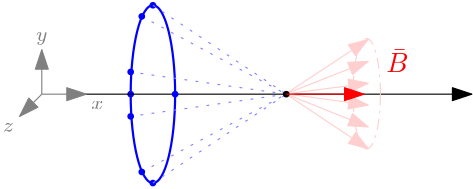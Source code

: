 <?xml version="1.0"?>
<!DOCTYPE ipe SYSTEM "ipe.dtd">
<ipe version="70218" creator="Ipe 7.2.28">
<info created="D:20241112203931" modified="D:20241203163317"/>
<ipestyle name="basic">
<symbol name="arrow/arc(spx)">
<path stroke="sym-stroke" fill="sym-stroke" pen="sym-pen">
0 0 m
-1 0.333 l
-1 -0.333 l
h
</path>
</symbol>
<symbol name="arrow/farc(spx)">
<path stroke="sym-stroke" fill="white" pen="sym-pen">
0 0 m
-1 0.333 l
-1 -0.333 l
h
</path>
</symbol>
<symbol name="arrow/ptarc(spx)">
<path stroke="sym-stroke" fill="sym-stroke" pen="sym-pen">
0 0 m
-1 0.333 l
-0.8 0 l
-1 -0.333 l
h
</path>
</symbol>
<symbol name="arrow/fptarc(spx)">
<path stroke="sym-stroke" fill="white" pen="sym-pen">
0 0 m
-1 0.333 l
-0.8 0 l
-1 -0.333 l
h
</path>
</symbol>
<symbol name="mark/circle(sx)" transformations="translations">
<path fill="sym-stroke">
0.6 0 0 0.6 0 0 e
0.4 0 0 0.4 0 0 e
</path>
</symbol>
<symbol name="mark/disk(sx)" transformations="translations">
<path fill="sym-stroke">
0.6 0 0 0.6 0 0 e
</path>
</symbol>
<symbol name="mark/fdisk(sfx)" transformations="translations">
<group>
<path fill="sym-fill">
0.5 0 0 0.5 0 0 e
</path>
<path fill="sym-stroke" fillrule="eofill">
0.6 0 0 0.6 0 0 e
0.4 0 0 0.4 0 0 e
</path>
</group>
</symbol>
<symbol name="mark/box(sx)" transformations="translations">
<path fill="sym-stroke" fillrule="eofill">
-0.6 -0.6 m
0.6 -0.6 l
0.6 0.6 l
-0.6 0.6 l
h
-0.4 -0.4 m
0.4 -0.4 l
0.4 0.4 l
-0.4 0.4 l
h
</path>
</symbol>
<symbol name="mark/square(sx)" transformations="translations">
<path fill="sym-stroke">
-0.6 -0.6 m
0.6 -0.6 l
0.6 0.6 l
-0.6 0.6 l
h
</path>
</symbol>
<symbol name="mark/fsquare(sfx)" transformations="translations">
<group>
<path fill="sym-fill">
-0.5 -0.5 m
0.5 -0.5 l
0.5 0.5 l
-0.5 0.5 l
h
</path>
<path fill="sym-stroke" fillrule="eofill">
-0.6 -0.6 m
0.6 -0.6 l
0.6 0.6 l
-0.6 0.6 l
h
-0.4 -0.4 m
0.4 -0.4 l
0.4 0.4 l
-0.4 0.4 l
h
</path>
</group>
</symbol>
<symbol name="mark/cross(sx)" transformations="translations">
<group>
<path fill="sym-stroke">
-0.43 -0.57 m
0.57 0.43 l
0.43 0.57 l
-0.57 -0.43 l
h
</path>
<path fill="sym-stroke">
-0.43 0.57 m
0.57 -0.43 l
0.43 -0.57 l
-0.57 0.43 l
h
</path>
</group>
</symbol>
<symbol name="arrow/fnormal(spx)">
<path stroke="sym-stroke" fill="white" pen="sym-pen">
0 0 m
-1 0.333 l
-1 -0.333 l
h
</path>
</symbol>
<symbol name="arrow/pointed(spx)">
<path stroke="sym-stroke" fill="sym-stroke" pen="sym-pen">
0 0 m
-1 0.333 l
-0.8 0 l
-1 -0.333 l
h
</path>
</symbol>
<symbol name="arrow/fpointed(spx)">
<path stroke="sym-stroke" fill="white" pen="sym-pen">
0 0 m
-1 0.333 l
-0.8 0 l
-1 -0.333 l
h
</path>
</symbol>
<symbol name="arrow/linear(spx)">
<path stroke="sym-stroke" pen="sym-pen">
-1 0.333 m
0 0 l
-1 -0.333 l
</path>
</symbol>
<symbol name="arrow/fdouble(spx)">
<path stroke="sym-stroke" fill="white" pen="sym-pen">
0 0 m
-1 0.333 l
-1 -0.333 l
h
-1 0 m
-2 0.333 l
-2 -0.333 l
h
</path>
</symbol>
<symbol name="arrow/double(spx)">
<path stroke="sym-stroke" fill="sym-stroke" pen="sym-pen">
0 0 m
-1 0.333 l
-1 -0.333 l
h
-1 0 m
-2 0.333 l
-2 -0.333 l
h
</path>
</symbol>
<symbol name="arrow/mid-normal(spx)">
<path stroke="sym-stroke" fill="sym-stroke" pen="sym-pen">
0.5 0 m
-0.5 0.333 l
-0.5 -0.333 l
h
</path>
</symbol>
<symbol name="arrow/mid-fnormal(spx)">
<path stroke="sym-stroke" fill="white" pen="sym-pen">
0.5 0 m
-0.5 0.333 l
-0.5 -0.333 l
h
</path>
</symbol>
<symbol name="arrow/mid-pointed(spx)">
<path stroke="sym-stroke" fill="sym-stroke" pen="sym-pen">
0.5 0 m
-0.5 0.333 l
-0.3 0 l
-0.5 -0.333 l
h
</path>
</symbol>
<symbol name="arrow/mid-fpointed(spx)">
<path stroke="sym-stroke" fill="white" pen="sym-pen">
0.5 0 m
-0.5 0.333 l
-0.3 0 l
-0.5 -0.333 l
h
</path>
</symbol>
<symbol name="arrow/mid-double(spx)">
<path stroke="sym-stroke" fill="sym-stroke" pen="sym-pen">
1 0 m
0 0.333 l
0 -0.333 l
h
0 0 m
-1 0.333 l
-1 -0.333 l
h
</path>
</symbol>
<symbol name="arrow/mid-fdouble(spx)">
<path stroke="sym-stroke" fill="white" pen="sym-pen">
1 0 m
0 0.333 l
0 -0.333 l
h
0 0 m
-1 0.333 l
-1 -0.333 l
h
</path>
</symbol>
<anglesize name="22.5 deg" value="22.5"/>
<anglesize name="30 deg" value="30"/>
<anglesize name="45 deg" value="45"/>
<anglesize name="60 deg" value="60"/>
<anglesize name="90 deg" value="90"/>
<arrowsize name="large" value="10"/>
<arrowsize name="small" value="5"/>
<arrowsize name="tiny" value="3"/>
<color name="blue" value="0 0 1"/>
<color name="brown" value="0.647 0.165 0.165"/>
<color name="darkblue" value="0 0 0.545"/>
<color name="darkcyan" value="0 0.545 0.545"/>
<color name="darkgray" value="0.663"/>
<color name="darkgreen" value="0 0.392 0"/>
<color name="darkmagenta" value="0.545 0 0.545"/>
<color name="darkorange" value="1 0.549 0"/>
<color name="darkred" value="0.545 0 0"/>
<color name="gold" value="1 0.843 0"/>
<color name="gray" value="0.745"/>
<color name="green" value="0 1 0"/>
<color name="lightblue" value="0.678 0.847 0.902"/>
<color name="lightcyan" value="0.878 1 1"/>
<color name="lightgray" value="0.827"/>
<color name="lightgreen" value="0.565 0.933 0.565"/>
<color name="lightyellow" value="1 1 0.878"/>
<color name="navy" value="0 0 0.502"/>
<color name="orange" value="1 0.647 0"/>
<color name="pink" value="1 0.753 0.796"/>
<color name="purple" value="0.627 0.125 0.941"/>
<color name="red" value="1 0 0"/>
<color name="seagreen" value="0.18 0.545 0.341"/>
<color name="turquoise" value="0.251 0.878 0.816"/>
<color name="violet" value="0.933 0.51 0.933"/>
<color name="yellow" value="1 1 0"/>
<dashstyle name="dash dot dotted" value="[4 2 1 2 1 2] 0"/>
<dashstyle name="dash dotted" value="[4 2 1 2] 0"/>
<dashstyle name="dashed" value="[4] 0"/>
<dashstyle name="dotted" value="[1 3] 0"/>
<gridsize name="10 pts (~3.5 mm)" value="10"/>
<gridsize name="14 pts (~5 mm)" value="14"/>
<gridsize name="16 pts (~6 mm)" value="16"/>
<gridsize name="20 pts (~7 mm)" value="20"/>
<gridsize name="28 pts (~10 mm)" value="28"/>
<gridsize name="32 pts (~12 mm)" value="32"/>
<gridsize name="4 pts" value="4"/>
<gridsize name="56 pts (~20 mm)" value="56"/>
<gridsize name="8 pts (~3 mm)" value="8"/>
<opacity name="10%" value="0.1"/>
<opacity name="30%" value="0.3"/>
<opacity name="50%" value="0.5"/>
<opacity name="75%" value="0.75"/>
<pen name="fat" value="1.2"/>
<pen name="heavier" value="0.8"/>
<pen name="ultrafat" value="2"/>
<symbolsize name="large" value="5"/>
<symbolsize name="small" value="2"/>
<symbolsize name="tiny" value="1.1"/>
<textsize name="Huge" value="\Huge"/>
<textsize name="LARGE" value="\LARGE"/>
<textsize name="Large" value="\Large"/>
<textsize name="footnote" value="\footnotesize"/>
<textsize name="huge" value="\huge"/>
<textsize name="large" value="\large"/>
<textsize name="script" value="\scriptsize"/>
<textsize name="small" value="\small"/>
<textsize name="tiny" value="\tiny"/>
<textstyle name="center" begin="\begin{center}" end="\end{center}"/>
<textstyle name="item" begin="\begin{itemize}\item{}" end="\end{itemize}"/>
<textstyle name="itemize" begin="\begin{itemize}" end="\end{itemize}"/>
<tiling name="falling" angle="-60" step="4" width="1"/>
<tiling name="rising" angle="30" step="4" width="1"/>
</ipestyle>
<page>
<layer name="alpha"/>
<view layers="alpha" active="alpha"/>
<use layer="alpha" matrix="1 0 0 1 8 16" name="mark/disk(sx)" pos="280 656" size="small" stroke="0 0 1"/>
<path matrix="2.67061 0 0 2.67061 -379.677 -1122.65" stroke="black" arrow="normal/normal">
256 672 m
296 672 l
</path>
<path matrix="0.5 0 0 2 176 -672" stroke="0 0 1" pen="heavier">
16 0 0 16 240 672 e
</path>
<path matrix="0.680818 0 0 0.680818 129.311 214.491" stroke="black">
208 672 m
256 672 l
</path>
<path matrix="1 0 0 1 -96 0" stroke="0.502" arrow="normal/normal" rarrow="normal/normal">
368 672 m
352 672 l
352 688 l
</path>
<path matrix="1 0 0 1 8 0" stroke="0.502" arrow="normal/normal">
248 672 m
240 664 l
</path>
<text matrix="1 0 0 1 -96 0" transformations="translations" pos="340 660" stroke="0.502" type="label" width="4.092" height="3.003" depth="0" halign="center" valign="center" size="script" style="math">z</text>
<text matrix="1 0 0 1 -64 8" transformations="translations" pos="340 660" stroke="0.502" type="label" width="4.518" height="3.003" depth="0" halign="center" valign="center" size="script" style="math">x</text>
<text matrix="1 0 0 1 -84 32" transformations="translations" pos="340 660" stroke="0.502" type="label" width="4.291" height="3.009" depth="1.35" halign="center" valign="center" size="script" style="math">y</text>
<use matrix="1 0 0 1 16 48" name="mark/disk(sx)" pos="280 656" size="small" stroke="0 0 1"/>
<path matrix="1 0 0 1 16 48" stroke="0.502 0.502 1" dash="dotted">
280 656 m
328 624 l
</path>
<path matrix="0.618424 0 0 0.618424 170.668 266.429" stroke="1 0.808 0.808" arrow="normal/normal">
280 656 m
328 624 l
</path>
<use matrix="1 0 0 1 24 16" name="mark/disk(sx)" pos="280 656" size="small" stroke="0 0 1"/>
<use matrix="1 0 0 1 16 -16" name="mark/disk(sx)" pos="280 656" size="small" stroke="0 0 1"/>
<path stroke="0.502 0.502 1" dash="dotted">
296 640 m
344 672 l
</path>
<path stroke="0.502 0.502 1" dash="dotted">
344 672 m
288 664 l
</path>
<path stroke="0.502 0.502 1" dash="dotted">
344 672 m
288 680 l
</path>
<path stroke="0.502 0.502 1" dash="dotted">
292 700 m
344 672 l
</path>
<path stroke="0.502 0.502 1" dash="dotted">
292 644 m
344 672 l
</path>
<use name="mark/disk(sx)" pos="292 700" size="small" stroke="0 0 1"/>
<use name="mark/disk(sx)" pos="288 680" size="small" stroke="0 0 1"/>
<use name="mark/disk(sx)" pos="288 664" size="small" stroke="0 0 1"/>
<use name="mark/disk(sx)" pos="292 644" size="small" stroke="0 0 1"/>
<path matrix="0.618424 0 0 -0.611344 170.668 1073.16" stroke="1 0.808 0.808" arrow="normal/normal">
280 656 m
328 624 l
</path>
<path matrix="0.618424 0 0 -0.365351 170.668 911.789" stroke="1 0.808 0.808" arrow="normal/normal">
280 656 m
328 624 l
</path>
<path matrix="0.618424 0 0 0.37247 170.668 427.775" stroke="1 0.808 0.808" arrow="normal/normal">
280 656 m
328 624 l
</path>
<path matrix="0.618424 0 0 0.12652 170.668 589.118" stroke="1 0.808 0.808" arrow="normal/normal">
280 656 m
328 624 l
</path>
<path matrix="0.618424 0 0 -0.119349 170.668 750.412" stroke="1 0.808 0.808" arrow="normal/normal">
280 656 m
328 624 l
</path>
<path matrix="0.310087 0 0 1.24035 298.541 -161.359" stroke="1 0.808 0.808" dash="dash dotted">
16 0 0 16 240 672 e
</path>
<use matrix="1 0 0 1 15.9996 47.9996" name="mark/disk(sx)" pos="328 624" size="small"/>
<path stroke="1 0 0" arrow="normal/normal">
344 672 m
372 672 l
</path>
<text matrix="1 0 0 1 -4 16" transformations="translations" pos="384 664" stroke="1 0 0" type="label" width="8.057" height="8.175" depth="0" valign="baseline" style="math">\bar B</text>
</page>
</ipe>
